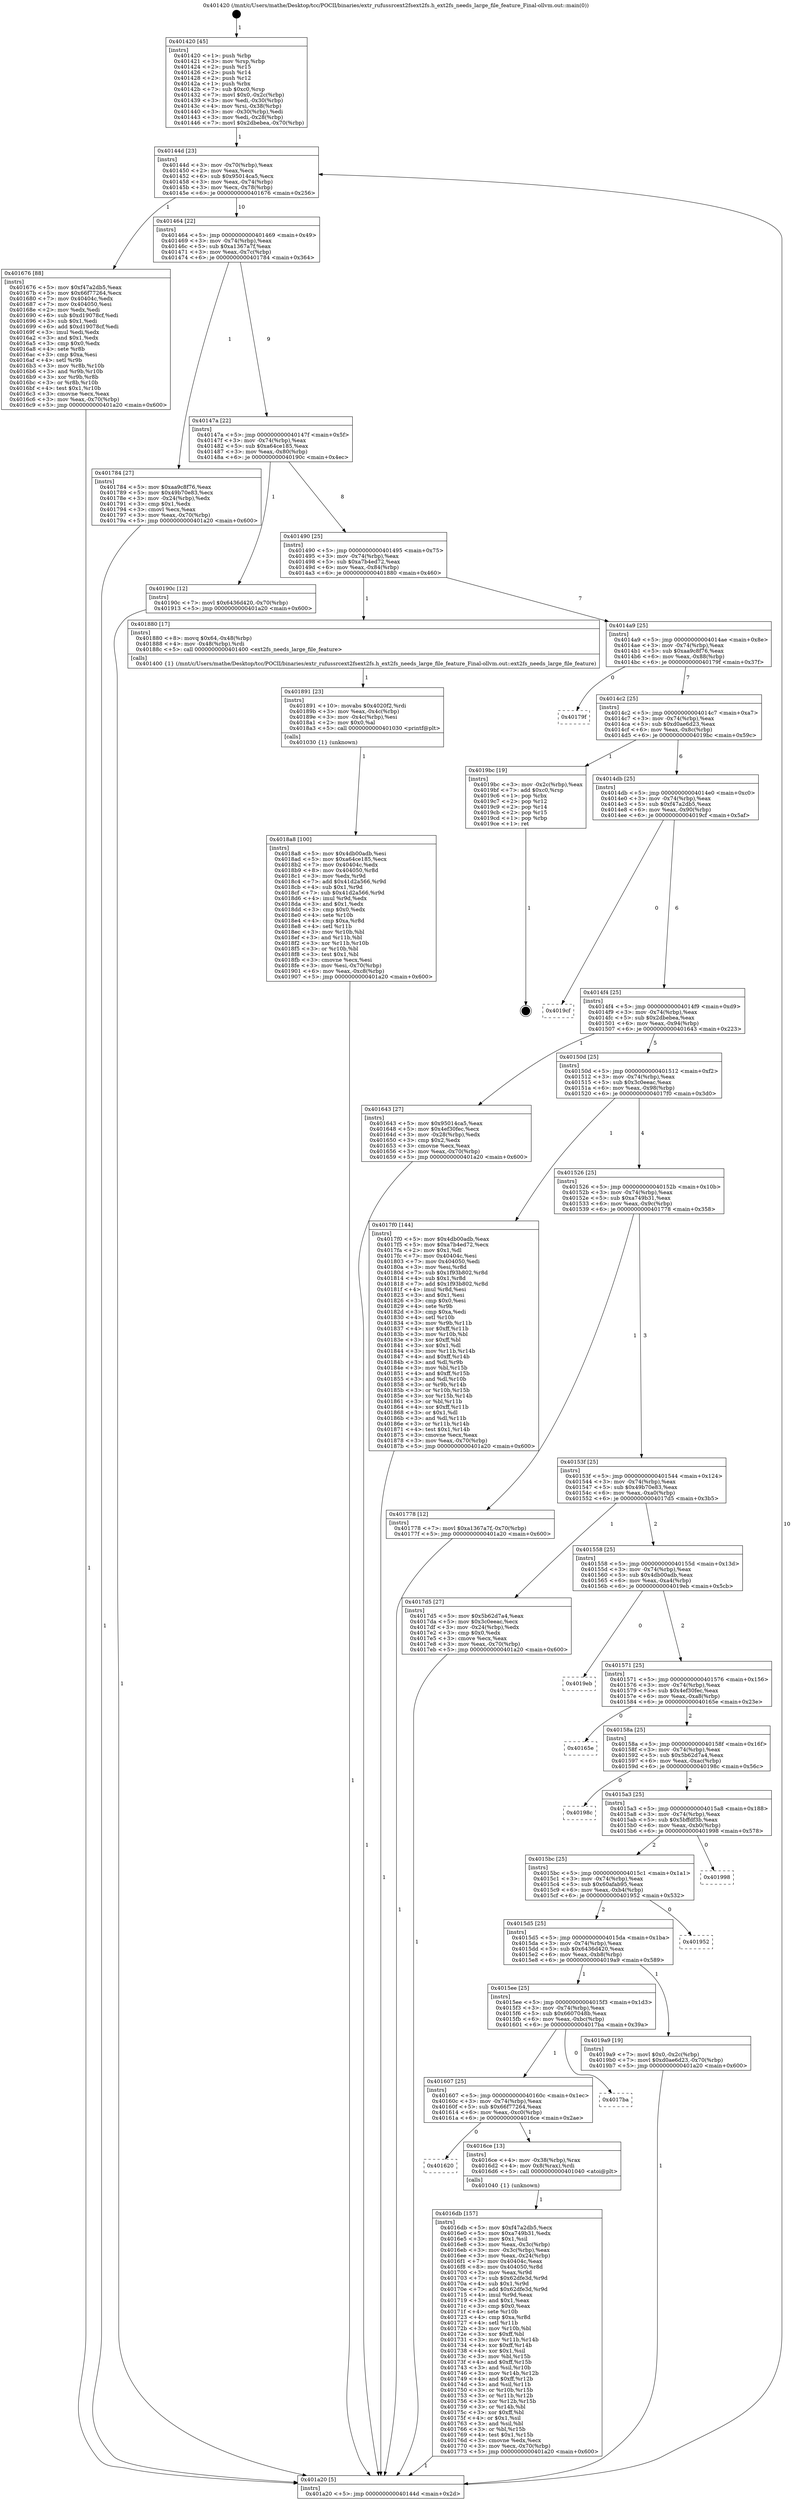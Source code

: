 digraph "0x401420" {
  label = "0x401420 (/mnt/c/Users/mathe/Desktop/tcc/POCII/binaries/extr_rufussrcext2fsext2fs.h_ext2fs_needs_large_file_feature_Final-ollvm.out::main(0))"
  labelloc = "t"
  node[shape=record]

  Entry [label="",width=0.3,height=0.3,shape=circle,fillcolor=black,style=filled]
  "0x40144d" [label="{
     0x40144d [23]\l
     | [instrs]\l
     &nbsp;&nbsp;0x40144d \<+3\>: mov -0x70(%rbp),%eax\l
     &nbsp;&nbsp;0x401450 \<+2\>: mov %eax,%ecx\l
     &nbsp;&nbsp;0x401452 \<+6\>: sub $0x95014ca5,%ecx\l
     &nbsp;&nbsp;0x401458 \<+3\>: mov %eax,-0x74(%rbp)\l
     &nbsp;&nbsp;0x40145b \<+3\>: mov %ecx,-0x78(%rbp)\l
     &nbsp;&nbsp;0x40145e \<+6\>: je 0000000000401676 \<main+0x256\>\l
  }"]
  "0x401676" [label="{
     0x401676 [88]\l
     | [instrs]\l
     &nbsp;&nbsp;0x401676 \<+5\>: mov $0xf47a2db5,%eax\l
     &nbsp;&nbsp;0x40167b \<+5\>: mov $0x66f77264,%ecx\l
     &nbsp;&nbsp;0x401680 \<+7\>: mov 0x40404c,%edx\l
     &nbsp;&nbsp;0x401687 \<+7\>: mov 0x404050,%esi\l
     &nbsp;&nbsp;0x40168e \<+2\>: mov %edx,%edi\l
     &nbsp;&nbsp;0x401690 \<+6\>: sub $0xd19078cf,%edi\l
     &nbsp;&nbsp;0x401696 \<+3\>: sub $0x1,%edi\l
     &nbsp;&nbsp;0x401699 \<+6\>: add $0xd19078cf,%edi\l
     &nbsp;&nbsp;0x40169f \<+3\>: imul %edi,%edx\l
     &nbsp;&nbsp;0x4016a2 \<+3\>: and $0x1,%edx\l
     &nbsp;&nbsp;0x4016a5 \<+3\>: cmp $0x0,%edx\l
     &nbsp;&nbsp;0x4016a8 \<+4\>: sete %r8b\l
     &nbsp;&nbsp;0x4016ac \<+3\>: cmp $0xa,%esi\l
     &nbsp;&nbsp;0x4016af \<+4\>: setl %r9b\l
     &nbsp;&nbsp;0x4016b3 \<+3\>: mov %r8b,%r10b\l
     &nbsp;&nbsp;0x4016b6 \<+3\>: and %r9b,%r10b\l
     &nbsp;&nbsp;0x4016b9 \<+3\>: xor %r9b,%r8b\l
     &nbsp;&nbsp;0x4016bc \<+3\>: or %r8b,%r10b\l
     &nbsp;&nbsp;0x4016bf \<+4\>: test $0x1,%r10b\l
     &nbsp;&nbsp;0x4016c3 \<+3\>: cmovne %ecx,%eax\l
     &nbsp;&nbsp;0x4016c6 \<+3\>: mov %eax,-0x70(%rbp)\l
     &nbsp;&nbsp;0x4016c9 \<+5\>: jmp 0000000000401a20 \<main+0x600\>\l
  }"]
  "0x401464" [label="{
     0x401464 [22]\l
     | [instrs]\l
     &nbsp;&nbsp;0x401464 \<+5\>: jmp 0000000000401469 \<main+0x49\>\l
     &nbsp;&nbsp;0x401469 \<+3\>: mov -0x74(%rbp),%eax\l
     &nbsp;&nbsp;0x40146c \<+5\>: sub $0xa1367a7f,%eax\l
     &nbsp;&nbsp;0x401471 \<+3\>: mov %eax,-0x7c(%rbp)\l
     &nbsp;&nbsp;0x401474 \<+6\>: je 0000000000401784 \<main+0x364\>\l
  }"]
  Exit [label="",width=0.3,height=0.3,shape=circle,fillcolor=black,style=filled,peripheries=2]
  "0x401784" [label="{
     0x401784 [27]\l
     | [instrs]\l
     &nbsp;&nbsp;0x401784 \<+5\>: mov $0xaa9c8f76,%eax\l
     &nbsp;&nbsp;0x401789 \<+5\>: mov $0x49b70e83,%ecx\l
     &nbsp;&nbsp;0x40178e \<+3\>: mov -0x24(%rbp),%edx\l
     &nbsp;&nbsp;0x401791 \<+3\>: cmp $0x1,%edx\l
     &nbsp;&nbsp;0x401794 \<+3\>: cmovl %ecx,%eax\l
     &nbsp;&nbsp;0x401797 \<+3\>: mov %eax,-0x70(%rbp)\l
     &nbsp;&nbsp;0x40179a \<+5\>: jmp 0000000000401a20 \<main+0x600\>\l
  }"]
  "0x40147a" [label="{
     0x40147a [22]\l
     | [instrs]\l
     &nbsp;&nbsp;0x40147a \<+5\>: jmp 000000000040147f \<main+0x5f\>\l
     &nbsp;&nbsp;0x40147f \<+3\>: mov -0x74(%rbp),%eax\l
     &nbsp;&nbsp;0x401482 \<+5\>: sub $0xa64ce185,%eax\l
     &nbsp;&nbsp;0x401487 \<+3\>: mov %eax,-0x80(%rbp)\l
     &nbsp;&nbsp;0x40148a \<+6\>: je 000000000040190c \<main+0x4ec\>\l
  }"]
  "0x4018a8" [label="{
     0x4018a8 [100]\l
     | [instrs]\l
     &nbsp;&nbsp;0x4018a8 \<+5\>: mov $0x4db00adb,%esi\l
     &nbsp;&nbsp;0x4018ad \<+5\>: mov $0xa64ce185,%ecx\l
     &nbsp;&nbsp;0x4018b2 \<+7\>: mov 0x40404c,%edx\l
     &nbsp;&nbsp;0x4018b9 \<+8\>: mov 0x404050,%r8d\l
     &nbsp;&nbsp;0x4018c1 \<+3\>: mov %edx,%r9d\l
     &nbsp;&nbsp;0x4018c4 \<+7\>: add $0x41d2a566,%r9d\l
     &nbsp;&nbsp;0x4018cb \<+4\>: sub $0x1,%r9d\l
     &nbsp;&nbsp;0x4018cf \<+7\>: sub $0x41d2a566,%r9d\l
     &nbsp;&nbsp;0x4018d6 \<+4\>: imul %r9d,%edx\l
     &nbsp;&nbsp;0x4018da \<+3\>: and $0x1,%edx\l
     &nbsp;&nbsp;0x4018dd \<+3\>: cmp $0x0,%edx\l
     &nbsp;&nbsp;0x4018e0 \<+4\>: sete %r10b\l
     &nbsp;&nbsp;0x4018e4 \<+4\>: cmp $0xa,%r8d\l
     &nbsp;&nbsp;0x4018e8 \<+4\>: setl %r11b\l
     &nbsp;&nbsp;0x4018ec \<+3\>: mov %r10b,%bl\l
     &nbsp;&nbsp;0x4018ef \<+3\>: and %r11b,%bl\l
     &nbsp;&nbsp;0x4018f2 \<+3\>: xor %r11b,%r10b\l
     &nbsp;&nbsp;0x4018f5 \<+3\>: or %r10b,%bl\l
     &nbsp;&nbsp;0x4018f8 \<+3\>: test $0x1,%bl\l
     &nbsp;&nbsp;0x4018fb \<+3\>: cmovne %ecx,%esi\l
     &nbsp;&nbsp;0x4018fe \<+3\>: mov %esi,-0x70(%rbp)\l
     &nbsp;&nbsp;0x401901 \<+6\>: mov %eax,-0xc8(%rbp)\l
     &nbsp;&nbsp;0x401907 \<+5\>: jmp 0000000000401a20 \<main+0x600\>\l
  }"]
  "0x40190c" [label="{
     0x40190c [12]\l
     | [instrs]\l
     &nbsp;&nbsp;0x40190c \<+7\>: movl $0x6436d420,-0x70(%rbp)\l
     &nbsp;&nbsp;0x401913 \<+5\>: jmp 0000000000401a20 \<main+0x600\>\l
  }"]
  "0x401490" [label="{
     0x401490 [25]\l
     | [instrs]\l
     &nbsp;&nbsp;0x401490 \<+5\>: jmp 0000000000401495 \<main+0x75\>\l
     &nbsp;&nbsp;0x401495 \<+3\>: mov -0x74(%rbp),%eax\l
     &nbsp;&nbsp;0x401498 \<+5\>: sub $0xa7b4ed72,%eax\l
     &nbsp;&nbsp;0x40149d \<+6\>: mov %eax,-0x84(%rbp)\l
     &nbsp;&nbsp;0x4014a3 \<+6\>: je 0000000000401880 \<main+0x460\>\l
  }"]
  "0x401891" [label="{
     0x401891 [23]\l
     | [instrs]\l
     &nbsp;&nbsp;0x401891 \<+10\>: movabs $0x4020f2,%rdi\l
     &nbsp;&nbsp;0x40189b \<+3\>: mov %eax,-0x4c(%rbp)\l
     &nbsp;&nbsp;0x40189e \<+3\>: mov -0x4c(%rbp),%esi\l
     &nbsp;&nbsp;0x4018a1 \<+2\>: mov $0x0,%al\l
     &nbsp;&nbsp;0x4018a3 \<+5\>: call 0000000000401030 \<printf@plt\>\l
     | [calls]\l
     &nbsp;&nbsp;0x401030 \{1\} (unknown)\l
  }"]
  "0x401880" [label="{
     0x401880 [17]\l
     | [instrs]\l
     &nbsp;&nbsp;0x401880 \<+8\>: movq $0x64,-0x48(%rbp)\l
     &nbsp;&nbsp;0x401888 \<+4\>: mov -0x48(%rbp),%rdi\l
     &nbsp;&nbsp;0x40188c \<+5\>: call 0000000000401400 \<ext2fs_needs_large_file_feature\>\l
     | [calls]\l
     &nbsp;&nbsp;0x401400 \{1\} (/mnt/c/Users/mathe/Desktop/tcc/POCII/binaries/extr_rufussrcext2fsext2fs.h_ext2fs_needs_large_file_feature_Final-ollvm.out::ext2fs_needs_large_file_feature)\l
  }"]
  "0x4014a9" [label="{
     0x4014a9 [25]\l
     | [instrs]\l
     &nbsp;&nbsp;0x4014a9 \<+5\>: jmp 00000000004014ae \<main+0x8e\>\l
     &nbsp;&nbsp;0x4014ae \<+3\>: mov -0x74(%rbp),%eax\l
     &nbsp;&nbsp;0x4014b1 \<+5\>: sub $0xaa9c8f76,%eax\l
     &nbsp;&nbsp;0x4014b6 \<+6\>: mov %eax,-0x88(%rbp)\l
     &nbsp;&nbsp;0x4014bc \<+6\>: je 000000000040179f \<main+0x37f\>\l
  }"]
  "0x4016db" [label="{
     0x4016db [157]\l
     | [instrs]\l
     &nbsp;&nbsp;0x4016db \<+5\>: mov $0xf47a2db5,%ecx\l
     &nbsp;&nbsp;0x4016e0 \<+5\>: mov $0xa749b31,%edx\l
     &nbsp;&nbsp;0x4016e5 \<+3\>: mov $0x1,%sil\l
     &nbsp;&nbsp;0x4016e8 \<+3\>: mov %eax,-0x3c(%rbp)\l
     &nbsp;&nbsp;0x4016eb \<+3\>: mov -0x3c(%rbp),%eax\l
     &nbsp;&nbsp;0x4016ee \<+3\>: mov %eax,-0x24(%rbp)\l
     &nbsp;&nbsp;0x4016f1 \<+7\>: mov 0x40404c,%eax\l
     &nbsp;&nbsp;0x4016f8 \<+8\>: mov 0x404050,%r8d\l
     &nbsp;&nbsp;0x401700 \<+3\>: mov %eax,%r9d\l
     &nbsp;&nbsp;0x401703 \<+7\>: sub $0x62dfe3d,%r9d\l
     &nbsp;&nbsp;0x40170a \<+4\>: sub $0x1,%r9d\l
     &nbsp;&nbsp;0x40170e \<+7\>: add $0x62dfe3d,%r9d\l
     &nbsp;&nbsp;0x401715 \<+4\>: imul %r9d,%eax\l
     &nbsp;&nbsp;0x401719 \<+3\>: and $0x1,%eax\l
     &nbsp;&nbsp;0x40171c \<+3\>: cmp $0x0,%eax\l
     &nbsp;&nbsp;0x40171f \<+4\>: sete %r10b\l
     &nbsp;&nbsp;0x401723 \<+4\>: cmp $0xa,%r8d\l
     &nbsp;&nbsp;0x401727 \<+4\>: setl %r11b\l
     &nbsp;&nbsp;0x40172b \<+3\>: mov %r10b,%bl\l
     &nbsp;&nbsp;0x40172e \<+3\>: xor $0xff,%bl\l
     &nbsp;&nbsp;0x401731 \<+3\>: mov %r11b,%r14b\l
     &nbsp;&nbsp;0x401734 \<+4\>: xor $0xff,%r14b\l
     &nbsp;&nbsp;0x401738 \<+4\>: xor $0x1,%sil\l
     &nbsp;&nbsp;0x40173c \<+3\>: mov %bl,%r15b\l
     &nbsp;&nbsp;0x40173f \<+4\>: and $0xff,%r15b\l
     &nbsp;&nbsp;0x401743 \<+3\>: and %sil,%r10b\l
     &nbsp;&nbsp;0x401746 \<+3\>: mov %r14b,%r12b\l
     &nbsp;&nbsp;0x401749 \<+4\>: and $0xff,%r12b\l
     &nbsp;&nbsp;0x40174d \<+3\>: and %sil,%r11b\l
     &nbsp;&nbsp;0x401750 \<+3\>: or %r10b,%r15b\l
     &nbsp;&nbsp;0x401753 \<+3\>: or %r11b,%r12b\l
     &nbsp;&nbsp;0x401756 \<+3\>: xor %r12b,%r15b\l
     &nbsp;&nbsp;0x401759 \<+3\>: or %r14b,%bl\l
     &nbsp;&nbsp;0x40175c \<+3\>: xor $0xff,%bl\l
     &nbsp;&nbsp;0x40175f \<+4\>: or $0x1,%sil\l
     &nbsp;&nbsp;0x401763 \<+3\>: and %sil,%bl\l
     &nbsp;&nbsp;0x401766 \<+3\>: or %bl,%r15b\l
     &nbsp;&nbsp;0x401769 \<+4\>: test $0x1,%r15b\l
     &nbsp;&nbsp;0x40176d \<+3\>: cmovne %edx,%ecx\l
     &nbsp;&nbsp;0x401770 \<+3\>: mov %ecx,-0x70(%rbp)\l
     &nbsp;&nbsp;0x401773 \<+5\>: jmp 0000000000401a20 \<main+0x600\>\l
  }"]
  "0x40179f" [label="{
     0x40179f\l
  }", style=dashed]
  "0x4014c2" [label="{
     0x4014c2 [25]\l
     | [instrs]\l
     &nbsp;&nbsp;0x4014c2 \<+5\>: jmp 00000000004014c7 \<main+0xa7\>\l
     &nbsp;&nbsp;0x4014c7 \<+3\>: mov -0x74(%rbp),%eax\l
     &nbsp;&nbsp;0x4014ca \<+5\>: sub $0xd0ae6d23,%eax\l
     &nbsp;&nbsp;0x4014cf \<+6\>: mov %eax,-0x8c(%rbp)\l
     &nbsp;&nbsp;0x4014d5 \<+6\>: je 00000000004019bc \<main+0x59c\>\l
  }"]
  "0x401620" [label="{
     0x401620\l
  }", style=dashed]
  "0x4019bc" [label="{
     0x4019bc [19]\l
     | [instrs]\l
     &nbsp;&nbsp;0x4019bc \<+3\>: mov -0x2c(%rbp),%eax\l
     &nbsp;&nbsp;0x4019bf \<+7\>: add $0xc0,%rsp\l
     &nbsp;&nbsp;0x4019c6 \<+1\>: pop %rbx\l
     &nbsp;&nbsp;0x4019c7 \<+2\>: pop %r12\l
     &nbsp;&nbsp;0x4019c9 \<+2\>: pop %r14\l
     &nbsp;&nbsp;0x4019cb \<+2\>: pop %r15\l
     &nbsp;&nbsp;0x4019cd \<+1\>: pop %rbp\l
     &nbsp;&nbsp;0x4019ce \<+1\>: ret\l
  }"]
  "0x4014db" [label="{
     0x4014db [25]\l
     | [instrs]\l
     &nbsp;&nbsp;0x4014db \<+5\>: jmp 00000000004014e0 \<main+0xc0\>\l
     &nbsp;&nbsp;0x4014e0 \<+3\>: mov -0x74(%rbp),%eax\l
     &nbsp;&nbsp;0x4014e3 \<+5\>: sub $0xf47a2db5,%eax\l
     &nbsp;&nbsp;0x4014e8 \<+6\>: mov %eax,-0x90(%rbp)\l
     &nbsp;&nbsp;0x4014ee \<+6\>: je 00000000004019cf \<main+0x5af\>\l
  }"]
  "0x4016ce" [label="{
     0x4016ce [13]\l
     | [instrs]\l
     &nbsp;&nbsp;0x4016ce \<+4\>: mov -0x38(%rbp),%rax\l
     &nbsp;&nbsp;0x4016d2 \<+4\>: mov 0x8(%rax),%rdi\l
     &nbsp;&nbsp;0x4016d6 \<+5\>: call 0000000000401040 \<atoi@plt\>\l
     | [calls]\l
     &nbsp;&nbsp;0x401040 \{1\} (unknown)\l
  }"]
  "0x4019cf" [label="{
     0x4019cf\l
  }", style=dashed]
  "0x4014f4" [label="{
     0x4014f4 [25]\l
     | [instrs]\l
     &nbsp;&nbsp;0x4014f4 \<+5\>: jmp 00000000004014f9 \<main+0xd9\>\l
     &nbsp;&nbsp;0x4014f9 \<+3\>: mov -0x74(%rbp),%eax\l
     &nbsp;&nbsp;0x4014fc \<+5\>: sub $0x2dbebea,%eax\l
     &nbsp;&nbsp;0x401501 \<+6\>: mov %eax,-0x94(%rbp)\l
     &nbsp;&nbsp;0x401507 \<+6\>: je 0000000000401643 \<main+0x223\>\l
  }"]
  "0x401607" [label="{
     0x401607 [25]\l
     | [instrs]\l
     &nbsp;&nbsp;0x401607 \<+5\>: jmp 000000000040160c \<main+0x1ec\>\l
     &nbsp;&nbsp;0x40160c \<+3\>: mov -0x74(%rbp),%eax\l
     &nbsp;&nbsp;0x40160f \<+5\>: sub $0x66f77264,%eax\l
     &nbsp;&nbsp;0x401614 \<+6\>: mov %eax,-0xc0(%rbp)\l
     &nbsp;&nbsp;0x40161a \<+6\>: je 00000000004016ce \<main+0x2ae\>\l
  }"]
  "0x401643" [label="{
     0x401643 [27]\l
     | [instrs]\l
     &nbsp;&nbsp;0x401643 \<+5\>: mov $0x95014ca5,%eax\l
     &nbsp;&nbsp;0x401648 \<+5\>: mov $0x4ef30fec,%ecx\l
     &nbsp;&nbsp;0x40164d \<+3\>: mov -0x28(%rbp),%edx\l
     &nbsp;&nbsp;0x401650 \<+3\>: cmp $0x2,%edx\l
     &nbsp;&nbsp;0x401653 \<+3\>: cmovne %ecx,%eax\l
     &nbsp;&nbsp;0x401656 \<+3\>: mov %eax,-0x70(%rbp)\l
     &nbsp;&nbsp;0x401659 \<+5\>: jmp 0000000000401a20 \<main+0x600\>\l
  }"]
  "0x40150d" [label="{
     0x40150d [25]\l
     | [instrs]\l
     &nbsp;&nbsp;0x40150d \<+5\>: jmp 0000000000401512 \<main+0xf2\>\l
     &nbsp;&nbsp;0x401512 \<+3\>: mov -0x74(%rbp),%eax\l
     &nbsp;&nbsp;0x401515 \<+5\>: sub $0x3c0eeac,%eax\l
     &nbsp;&nbsp;0x40151a \<+6\>: mov %eax,-0x98(%rbp)\l
     &nbsp;&nbsp;0x401520 \<+6\>: je 00000000004017f0 \<main+0x3d0\>\l
  }"]
  "0x401a20" [label="{
     0x401a20 [5]\l
     | [instrs]\l
     &nbsp;&nbsp;0x401a20 \<+5\>: jmp 000000000040144d \<main+0x2d\>\l
  }"]
  "0x401420" [label="{
     0x401420 [45]\l
     | [instrs]\l
     &nbsp;&nbsp;0x401420 \<+1\>: push %rbp\l
     &nbsp;&nbsp;0x401421 \<+3\>: mov %rsp,%rbp\l
     &nbsp;&nbsp;0x401424 \<+2\>: push %r15\l
     &nbsp;&nbsp;0x401426 \<+2\>: push %r14\l
     &nbsp;&nbsp;0x401428 \<+2\>: push %r12\l
     &nbsp;&nbsp;0x40142a \<+1\>: push %rbx\l
     &nbsp;&nbsp;0x40142b \<+7\>: sub $0xc0,%rsp\l
     &nbsp;&nbsp;0x401432 \<+7\>: movl $0x0,-0x2c(%rbp)\l
     &nbsp;&nbsp;0x401439 \<+3\>: mov %edi,-0x30(%rbp)\l
     &nbsp;&nbsp;0x40143c \<+4\>: mov %rsi,-0x38(%rbp)\l
     &nbsp;&nbsp;0x401440 \<+3\>: mov -0x30(%rbp),%edi\l
     &nbsp;&nbsp;0x401443 \<+3\>: mov %edi,-0x28(%rbp)\l
     &nbsp;&nbsp;0x401446 \<+7\>: movl $0x2dbebea,-0x70(%rbp)\l
  }"]
  "0x4017ba" [label="{
     0x4017ba\l
  }", style=dashed]
  "0x4017f0" [label="{
     0x4017f0 [144]\l
     | [instrs]\l
     &nbsp;&nbsp;0x4017f0 \<+5\>: mov $0x4db00adb,%eax\l
     &nbsp;&nbsp;0x4017f5 \<+5\>: mov $0xa7b4ed72,%ecx\l
     &nbsp;&nbsp;0x4017fa \<+2\>: mov $0x1,%dl\l
     &nbsp;&nbsp;0x4017fc \<+7\>: mov 0x40404c,%esi\l
     &nbsp;&nbsp;0x401803 \<+7\>: mov 0x404050,%edi\l
     &nbsp;&nbsp;0x40180a \<+3\>: mov %esi,%r8d\l
     &nbsp;&nbsp;0x40180d \<+7\>: sub $0x1f93b802,%r8d\l
     &nbsp;&nbsp;0x401814 \<+4\>: sub $0x1,%r8d\l
     &nbsp;&nbsp;0x401818 \<+7\>: add $0x1f93b802,%r8d\l
     &nbsp;&nbsp;0x40181f \<+4\>: imul %r8d,%esi\l
     &nbsp;&nbsp;0x401823 \<+3\>: and $0x1,%esi\l
     &nbsp;&nbsp;0x401826 \<+3\>: cmp $0x0,%esi\l
     &nbsp;&nbsp;0x401829 \<+4\>: sete %r9b\l
     &nbsp;&nbsp;0x40182d \<+3\>: cmp $0xa,%edi\l
     &nbsp;&nbsp;0x401830 \<+4\>: setl %r10b\l
     &nbsp;&nbsp;0x401834 \<+3\>: mov %r9b,%r11b\l
     &nbsp;&nbsp;0x401837 \<+4\>: xor $0xff,%r11b\l
     &nbsp;&nbsp;0x40183b \<+3\>: mov %r10b,%bl\l
     &nbsp;&nbsp;0x40183e \<+3\>: xor $0xff,%bl\l
     &nbsp;&nbsp;0x401841 \<+3\>: xor $0x1,%dl\l
     &nbsp;&nbsp;0x401844 \<+3\>: mov %r11b,%r14b\l
     &nbsp;&nbsp;0x401847 \<+4\>: and $0xff,%r14b\l
     &nbsp;&nbsp;0x40184b \<+3\>: and %dl,%r9b\l
     &nbsp;&nbsp;0x40184e \<+3\>: mov %bl,%r15b\l
     &nbsp;&nbsp;0x401851 \<+4\>: and $0xff,%r15b\l
     &nbsp;&nbsp;0x401855 \<+3\>: and %dl,%r10b\l
     &nbsp;&nbsp;0x401858 \<+3\>: or %r9b,%r14b\l
     &nbsp;&nbsp;0x40185b \<+3\>: or %r10b,%r15b\l
     &nbsp;&nbsp;0x40185e \<+3\>: xor %r15b,%r14b\l
     &nbsp;&nbsp;0x401861 \<+3\>: or %bl,%r11b\l
     &nbsp;&nbsp;0x401864 \<+4\>: xor $0xff,%r11b\l
     &nbsp;&nbsp;0x401868 \<+3\>: or $0x1,%dl\l
     &nbsp;&nbsp;0x40186b \<+3\>: and %dl,%r11b\l
     &nbsp;&nbsp;0x40186e \<+3\>: or %r11b,%r14b\l
     &nbsp;&nbsp;0x401871 \<+4\>: test $0x1,%r14b\l
     &nbsp;&nbsp;0x401875 \<+3\>: cmovne %ecx,%eax\l
     &nbsp;&nbsp;0x401878 \<+3\>: mov %eax,-0x70(%rbp)\l
     &nbsp;&nbsp;0x40187b \<+5\>: jmp 0000000000401a20 \<main+0x600\>\l
  }"]
  "0x401526" [label="{
     0x401526 [25]\l
     | [instrs]\l
     &nbsp;&nbsp;0x401526 \<+5\>: jmp 000000000040152b \<main+0x10b\>\l
     &nbsp;&nbsp;0x40152b \<+3\>: mov -0x74(%rbp),%eax\l
     &nbsp;&nbsp;0x40152e \<+5\>: sub $0xa749b31,%eax\l
     &nbsp;&nbsp;0x401533 \<+6\>: mov %eax,-0x9c(%rbp)\l
     &nbsp;&nbsp;0x401539 \<+6\>: je 0000000000401778 \<main+0x358\>\l
  }"]
  "0x4015ee" [label="{
     0x4015ee [25]\l
     | [instrs]\l
     &nbsp;&nbsp;0x4015ee \<+5\>: jmp 00000000004015f3 \<main+0x1d3\>\l
     &nbsp;&nbsp;0x4015f3 \<+3\>: mov -0x74(%rbp),%eax\l
     &nbsp;&nbsp;0x4015f6 \<+5\>: sub $0x6607048b,%eax\l
     &nbsp;&nbsp;0x4015fb \<+6\>: mov %eax,-0xbc(%rbp)\l
     &nbsp;&nbsp;0x401601 \<+6\>: je 00000000004017ba \<main+0x39a\>\l
  }"]
  "0x401778" [label="{
     0x401778 [12]\l
     | [instrs]\l
     &nbsp;&nbsp;0x401778 \<+7\>: movl $0xa1367a7f,-0x70(%rbp)\l
     &nbsp;&nbsp;0x40177f \<+5\>: jmp 0000000000401a20 \<main+0x600\>\l
  }"]
  "0x40153f" [label="{
     0x40153f [25]\l
     | [instrs]\l
     &nbsp;&nbsp;0x40153f \<+5\>: jmp 0000000000401544 \<main+0x124\>\l
     &nbsp;&nbsp;0x401544 \<+3\>: mov -0x74(%rbp),%eax\l
     &nbsp;&nbsp;0x401547 \<+5\>: sub $0x49b70e83,%eax\l
     &nbsp;&nbsp;0x40154c \<+6\>: mov %eax,-0xa0(%rbp)\l
     &nbsp;&nbsp;0x401552 \<+6\>: je 00000000004017d5 \<main+0x3b5\>\l
  }"]
  "0x4019a9" [label="{
     0x4019a9 [19]\l
     | [instrs]\l
     &nbsp;&nbsp;0x4019a9 \<+7\>: movl $0x0,-0x2c(%rbp)\l
     &nbsp;&nbsp;0x4019b0 \<+7\>: movl $0xd0ae6d23,-0x70(%rbp)\l
     &nbsp;&nbsp;0x4019b7 \<+5\>: jmp 0000000000401a20 \<main+0x600\>\l
  }"]
  "0x4017d5" [label="{
     0x4017d5 [27]\l
     | [instrs]\l
     &nbsp;&nbsp;0x4017d5 \<+5\>: mov $0x5b62d7a4,%eax\l
     &nbsp;&nbsp;0x4017da \<+5\>: mov $0x3c0eeac,%ecx\l
     &nbsp;&nbsp;0x4017df \<+3\>: mov -0x24(%rbp),%edx\l
     &nbsp;&nbsp;0x4017e2 \<+3\>: cmp $0x0,%edx\l
     &nbsp;&nbsp;0x4017e5 \<+3\>: cmove %ecx,%eax\l
     &nbsp;&nbsp;0x4017e8 \<+3\>: mov %eax,-0x70(%rbp)\l
     &nbsp;&nbsp;0x4017eb \<+5\>: jmp 0000000000401a20 \<main+0x600\>\l
  }"]
  "0x401558" [label="{
     0x401558 [25]\l
     | [instrs]\l
     &nbsp;&nbsp;0x401558 \<+5\>: jmp 000000000040155d \<main+0x13d\>\l
     &nbsp;&nbsp;0x40155d \<+3\>: mov -0x74(%rbp),%eax\l
     &nbsp;&nbsp;0x401560 \<+5\>: sub $0x4db00adb,%eax\l
     &nbsp;&nbsp;0x401565 \<+6\>: mov %eax,-0xa4(%rbp)\l
     &nbsp;&nbsp;0x40156b \<+6\>: je 00000000004019eb \<main+0x5cb\>\l
  }"]
  "0x4015d5" [label="{
     0x4015d5 [25]\l
     | [instrs]\l
     &nbsp;&nbsp;0x4015d5 \<+5\>: jmp 00000000004015da \<main+0x1ba\>\l
     &nbsp;&nbsp;0x4015da \<+3\>: mov -0x74(%rbp),%eax\l
     &nbsp;&nbsp;0x4015dd \<+5\>: sub $0x6436d420,%eax\l
     &nbsp;&nbsp;0x4015e2 \<+6\>: mov %eax,-0xb8(%rbp)\l
     &nbsp;&nbsp;0x4015e8 \<+6\>: je 00000000004019a9 \<main+0x589\>\l
  }"]
  "0x4019eb" [label="{
     0x4019eb\l
  }", style=dashed]
  "0x401571" [label="{
     0x401571 [25]\l
     | [instrs]\l
     &nbsp;&nbsp;0x401571 \<+5\>: jmp 0000000000401576 \<main+0x156\>\l
     &nbsp;&nbsp;0x401576 \<+3\>: mov -0x74(%rbp),%eax\l
     &nbsp;&nbsp;0x401579 \<+5\>: sub $0x4ef30fec,%eax\l
     &nbsp;&nbsp;0x40157e \<+6\>: mov %eax,-0xa8(%rbp)\l
     &nbsp;&nbsp;0x401584 \<+6\>: je 000000000040165e \<main+0x23e\>\l
  }"]
  "0x401952" [label="{
     0x401952\l
  }", style=dashed]
  "0x40165e" [label="{
     0x40165e\l
  }", style=dashed]
  "0x40158a" [label="{
     0x40158a [25]\l
     | [instrs]\l
     &nbsp;&nbsp;0x40158a \<+5\>: jmp 000000000040158f \<main+0x16f\>\l
     &nbsp;&nbsp;0x40158f \<+3\>: mov -0x74(%rbp),%eax\l
     &nbsp;&nbsp;0x401592 \<+5\>: sub $0x5b62d7a4,%eax\l
     &nbsp;&nbsp;0x401597 \<+6\>: mov %eax,-0xac(%rbp)\l
     &nbsp;&nbsp;0x40159d \<+6\>: je 000000000040198c \<main+0x56c\>\l
  }"]
  "0x4015bc" [label="{
     0x4015bc [25]\l
     | [instrs]\l
     &nbsp;&nbsp;0x4015bc \<+5\>: jmp 00000000004015c1 \<main+0x1a1\>\l
     &nbsp;&nbsp;0x4015c1 \<+3\>: mov -0x74(%rbp),%eax\l
     &nbsp;&nbsp;0x4015c4 \<+5\>: sub $0x60afab95,%eax\l
     &nbsp;&nbsp;0x4015c9 \<+6\>: mov %eax,-0xb4(%rbp)\l
     &nbsp;&nbsp;0x4015cf \<+6\>: je 0000000000401952 \<main+0x532\>\l
  }"]
  "0x40198c" [label="{
     0x40198c\l
  }", style=dashed]
  "0x4015a3" [label="{
     0x4015a3 [25]\l
     | [instrs]\l
     &nbsp;&nbsp;0x4015a3 \<+5\>: jmp 00000000004015a8 \<main+0x188\>\l
     &nbsp;&nbsp;0x4015a8 \<+3\>: mov -0x74(%rbp),%eax\l
     &nbsp;&nbsp;0x4015ab \<+5\>: sub $0x5bffdf3b,%eax\l
     &nbsp;&nbsp;0x4015b0 \<+6\>: mov %eax,-0xb0(%rbp)\l
     &nbsp;&nbsp;0x4015b6 \<+6\>: je 0000000000401998 \<main+0x578\>\l
  }"]
  "0x401998" [label="{
     0x401998\l
  }", style=dashed]
  Entry -> "0x401420" [label=" 1"]
  "0x40144d" -> "0x401676" [label=" 1"]
  "0x40144d" -> "0x401464" [label=" 10"]
  "0x4019bc" -> Exit [label=" 1"]
  "0x401464" -> "0x401784" [label=" 1"]
  "0x401464" -> "0x40147a" [label=" 9"]
  "0x4019a9" -> "0x401a20" [label=" 1"]
  "0x40147a" -> "0x40190c" [label=" 1"]
  "0x40147a" -> "0x401490" [label=" 8"]
  "0x40190c" -> "0x401a20" [label=" 1"]
  "0x401490" -> "0x401880" [label=" 1"]
  "0x401490" -> "0x4014a9" [label=" 7"]
  "0x4018a8" -> "0x401a20" [label=" 1"]
  "0x4014a9" -> "0x40179f" [label=" 0"]
  "0x4014a9" -> "0x4014c2" [label=" 7"]
  "0x401891" -> "0x4018a8" [label=" 1"]
  "0x4014c2" -> "0x4019bc" [label=" 1"]
  "0x4014c2" -> "0x4014db" [label=" 6"]
  "0x401880" -> "0x401891" [label=" 1"]
  "0x4014db" -> "0x4019cf" [label=" 0"]
  "0x4014db" -> "0x4014f4" [label=" 6"]
  "0x4017f0" -> "0x401a20" [label=" 1"]
  "0x4014f4" -> "0x401643" [label=" 1"]
  "0x4014f4" -> "0x40150d" [label=" 5"]
  "0x401643" -> "0x401a20" [label=" 1"]
  "0x401420" -> "0x40144d" [label=" 1"]
  "0x401a20" -> "0x40144d" [label=" 10"]
  "0x401676" -> "0x401a20" [label=" 1"]
  "0x401784" -> "0x401a20" [label=" 1"]
  "0x40150d" -> "0x4017f0" [label=" 1"]
  "0x40150d" -> "0x401526" [label=" 4"]
  "0x401778" -> "0x401a20" [label=" 1"]
  "0x401526" -> "0x401778" [label=" 1"]
  "0x401526" -> "0x40153f" [label=" 3"]
  "0x4016ce" -> "0x4016db" [label=" 1"]
  "0x40153f" -> "0x4017d5" [label=" 1"]
  "0x40153f" -> "0x401558" [label=" 2"]
  "0x401607" -> "0x401620" [label=" 0"]
  "0x401558" -> "0x4019eb" [label=" 0"]
  "0x401558" -> "0x401571" [label=" 2"]
  "0x4017d5" -> "0x401a20" [label=" 1"]
  "0x401571" -> "0x40165e" [label=" 0"]
  "0x401571" -> "0x40158a" [label=" 2"]
  "0x4015ee" -> "0x401607" [label=" 1"]
  "0x40158a" -> "0x40198c" [label=" 0"]
  "0x40158a" -> "0x4015a3" [label=" 2"]
  "0x4016db" -> "0x401a20" [label=" 1"]
  "0x4015a3" -> "0x401998" [label=" 0"]
  "0x4015a3" -> "0x4015bc" [label=" 2"]
  "0x4015ee" -> "0x4017ba" [label=" 0"]
  "0x4015bc" -> "0x401952" [label=" 0"]
  "0x4015bc" -> "0x4015d5" [label=" 2"]
  "0x401607" -> "0x4016ce" [label=" 1"]
  "0x4015d5" -> "0x4019a9" [label=" 1"]
  "0x4015d5" -> "0x4015ee" [label=" 1"]
}
